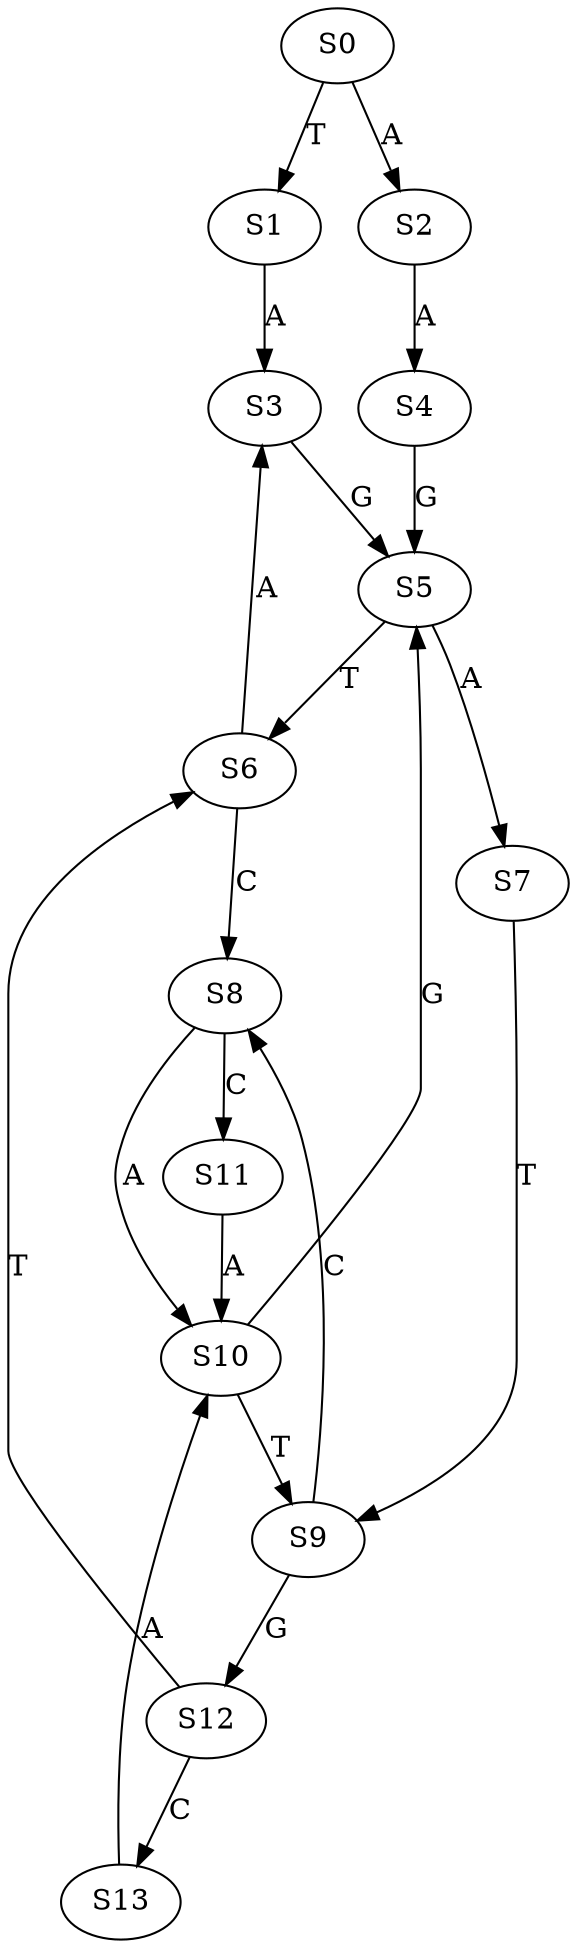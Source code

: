 strict digraph  {
	S0 -> S1 [ label = T ];
	S0 -> S2 [ label = A ];
	S1 -> S3 [ label = A ];
	S2 -> S4 [ label = A ];
	S3 -> S5 [ label = G ];
	S4 -> S5 [ label = G ];
	S5 -> S6 [ label = T ];
	S5 -> S7 [ label = A ];
	S6 -> S8 [ label = C ];
	S6 -> S3 [ label = A ];
	S7 -> S9 [ label = T ];
	S8 -> S10 [ label = A ];
	S8 -> S11 [ label = C ];
	S9 -> S12 [ label = G ];
	S9 -> S8 [ label = C ];
	S10 -> S5 [ label = G ];
	S10 -> S9 [ label = T ];
	S11 -> S10 [ label = A ];
	S12 -> S13 [ label = C ];
	S12 -> S6 [ label = T ];
	S13 -> S10 [ label = A ];
}

